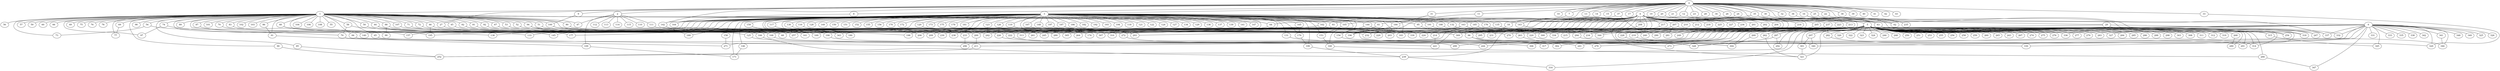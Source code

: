 
graph graphname {
    0 -- 1
0 -- 2
0 -- 3
0 -- 4
0 -- 5
0 -- 6
0 -- 7
0 -- 8
0 -- 9
0 -- 10
0 -- 11
0 -- 12
0 -- 13
0 -- 14
0 -- 15
0 -- 16
0 -- 17
0 -- 18
0 -- 19
0 -- 20
0 -- 21
0 -- 22
0 -- 23
0 -- 24
0 -- 25
0 -- 26
0 -- 27
0 -- 28
0 -- 29
0 -- 30
0 -- 31
0 -- 32
0 -- 33
0 -- 34
0 -- 35
0 -- 36
0 -- 37
0 -- 38
0 -- 39
0 -- 40
0 -- 41
0 -- 42
0 -- 43
0 -- 142
1 -- 44
1 -- 45
1 -- 46
1 -- 47
1 -- 48
1 -- 49
1 -- 50
1 -- 51
1 -- 52
1 -- 53
1 -- 54
1 -- 55
1 -- 56
1 -- 57
1 -- 58
1 -- 59
1 -- 60
1 -- 61
1 -- 62
1 -- 63
1 -- 64
1 -- 65
1 -- 66
1 -- 67
1 -- 68
1 -- 69
1 -- 70
1 -- 71
1 -- 72
1 -- 73
1 -- 74
1 -- 75
1 -- 76
1 -- 77
1 -- 78
1 -- 79
1 -- 80
1 -- 81
1 -- 82
1 -- 83
1 -- 84
1 -- 85
1 -- 86
1 -- 87
1 -- 88
1 -- 89
1 -- 90
1 -- 91
1 -- 92
1 -- 93
1 -- 94
1 -- 95
1 -- 96
1 -- 97
1 -- 98
1 -- 99
1 -- 100
1 -- 101
1 -- 102
1 -- 103
1 -- 104
1 -- 105
1 -- 106
1 -- 107
1 -- 108
1 -- 27
2 -- 109
2 -- 110
2 -- 111
2 -- 112
2 -- 113
2 -- 114
2 -- 115
2 -- 47
3 -- 128
3 -- 130
3 -- 131
3 -- 132
3 -- 133
3 -- 134
3 -- 129
3 -- 136
3 -- 137
3 -- 138
3 -- 139
3 -- 140
3 -- 141
3 -- 142
3 -- 143
3 -- 144
3 -- 145
3 -- 146
3 -- 147
3 -- 148
3 -- 149
3 -- 150
3 -- 151
3 -- 152
3 -- 153
3 -- 154
3 -- 155
3 -- 156
3 -- 157
3 -- 158
3 -- 159
3 -- 160
3 -- 161
3 -- 162
3 -- 163
3 -- 164
3 -- 165
3 -- 166
3 -- 167
3 -- 168
3 -- 169
3 -- 170
3 -- 135
3 -- 172
3 -- 173
3 -- 174
3 -- 175
3 -- 176
3 -- 177
3 -- 178
3 -- 179
3 -- 180
3 -- 181
3 -- 182
3 -- 183
3 -- 184
3 -- 185
3 -- 186
3 -- 187
3 -- 188
3 -- 189
3 -- 190
3 -- 191
3 -- 192
3 -- 193
3 -- 194
3 -- 195
3 -- 196
3 -- 197
3 -- 198
3 -- 199
3 -- 171
3 -- 116
3 -- 117
3 -- 118
3 -- 119
3 -- 120
3 -- 121
3 -- 122
3 -- 123
3 -- 124
3 -- 125
3 -- 126
3 -- 127
3 -- 105
4 -- 200
4 -- 201
4 -- 202
4 -- 203
4 -- 204
4 -- 205
4 -- 206
4 -- 207
4 -- 208
4 -- 209
4 -- 210
4 -- 211
4 -- 212
4 -- 213
4 -- 214
4 -- 215
4 -- 216
4 -- 217
4 -- 218
4 -- 219
4 -- 220
4 -- 221
4 -- 222
4 -- 223
4 -- 224
4 -- 225
4 -- 226
4 -- 227
4 -- 228
4 -- 229
4 -- 230
4 -- 231
4 -- 232
4 -- 233
4 -- 234
4 -- 235
4 -- 236
4 -- 237
4 -- 238
4 -- 239
4 -- 64
4 -- 304
5 -- 240
5 -- 241
5 -- 242
5 -- 243
5 -- 244
5 -- 245
5 -- 246
5 -- 247
5 -- 248
5 -- 249
5 -- 250
5 -- 251
5 -- 252
5 -- 253
5 -- 254
5 -- 255
5 -- 256
5 -- 257
5 -- 258
5 -- 259
5 -- 260
5 -- 261
5 -- 262
5 -- 263
5 -- 264
5 -- 265
5 -- 266
5 -- 267
5 -- 268
5 -- 269
5 -- 270
5 -- 271
5 -- 272
5 -- 273
5 -- 274
5 -- 275
5 -- 276
5 -- 277
5 -- 278
5 -- 279
5 -- 280
5 -- 281
5 -- 282
5 -- 283
5 -- 284
5 -- 285
5 -- 286
5 -- 287
5 -- 288
5 -- 289
5 -- 290
5 -- 291
5 -- 292
5 -- 293
5 -- 294
5 -- 295
5 -- 296
5 -- 297
5 -- 298
5 -- 299
5 -- 300
5 -- 301
5 -- 302
5 -- 303
5 -- 304
5 -- 305
5 -- 306
5 -- 307
5 -- 308
5 -- 309
5 -- 310
5 -- 311
5 -- 312
5 -- 313
5 -- 314
5 -- 315
5 -- 316
5 -- 317
5 -- 318
5 -- 319
5 -- 320
5 -- 321
5 -- 322
5 -- 323
5 -- 324
6 -- 325
6 -- 326
6 -- 327
6 -- 328
6 -- 329
6 -- 330
6 -- 331
6 -- 332
6 -- 333
6 -- 334
6 -- 335
6 -- 336
6 -- 337
6 -- 338
6 -- 339
6 -- 340
6 -- 341
6 -- 342
6 -- 343
6 -- 344
6 -- 345
6 -- 346
6 -- 347
6 -- 348
6 -- 349
7 -- 18
8 -- 164
9 -- 100
11 -- 232
12 -- 213
12 -- 163
16 -- 318
16 -- 62
18 -- 231
20 -- 93
20 -- 63
22 -- 337
24 -- 105
25 -- 247
27 -- 166
28 -- 95
29 -- 234
29 -- 291
29 -- 332
30 -- 63
31 -- 184
33 -- 329
34 -- 262
35 -- 61
35 -- 254
35 -- 63
36 -- 235
37 -- 143
37 -- 290
44 -- 169
44 -- 177
44 -- 343
45 -- 230
46 -- 195
46 -- 232
48 -- 125
48 -- 145
50 -- 168
51 -- 272
52 -- 307
52 -- 264
53 -- 305
53 -- 289
54 -- 140
54 -- 73
58 -- 257
58 -- 79
61 -- 196
63 -- 96
63 -- 314
64 -- 68
65 -- 340
67 -- 261
67 -- 245
69 -- 77
70 -- 138
71 -- 206
72 -- 209
74 -- 97
74 -- 157
79 -- 271
80 -- 240
81 -- 242
82 -- 313
82 -- 238
83 -- 133
84 -- 296
85 -- 252
86 -- 91
87 -- 195
88 -- 99
88 -- 222
90 -- 252
91 -- 109
92 -- 226
94 -- 310
94 -- 190
94 -- 339
95 -- 96
96 -- 241
96 -- 291
100 -- 293
100 -- 233
105 -- 153
107 -- 198
109 -- 171
111 -- 334
116 -- 200
117 -- 343
119 -- 289
120 -- 293
123 -- 242
125 -- 221
126 -- 226
130 -- 180
131 -- 328
132 -- 263
135 -- 234
142 -- 189
143 -- 344
144 -- 214
144 -- 154
146 -- 171
148 -- 229
153 -- 160
154 -- 330
158 -- 271
159 -- 161
160 -- 266
162 -- 169
162 -- 337
163 -- 183
163 -- 198
163 -- 220
163 -- 300
165 -- 179
166 -- 239
167 -- 174
168 -- 299
176 -- 294
179 -- 199
184 -- 328
184 -- 196
185 -- 220
186 -- 224
187 -- 309
187 -- 293
188 -- 270
190 -- 244
191 -- 295
197 -- 203
199 -- 239
200 -- 211
205 -- 219
205 -- 249
207 -- 220
207 -- 281
207 -- 321
207 -- 336
208 -- 215
211 -- 252
214 -- 221
216 -- 228
217 -- 344
219 -- 314
220 -- 273
222 -- 317
223 -- 327
226 -- 306
228 -- 304
233 -- 296
237 -- 240
237 -- 282
239 -- 316
262 -- 321
263 -- 278
266 -- 347
268 -- 280
269 -- 304
272 -- 302
282 -- 346
287 -- 328
287 -- 292
294 -- 329
297 -- 301
297 -- 340
301 -- 321
315 -- 345
341 -- 346

}

